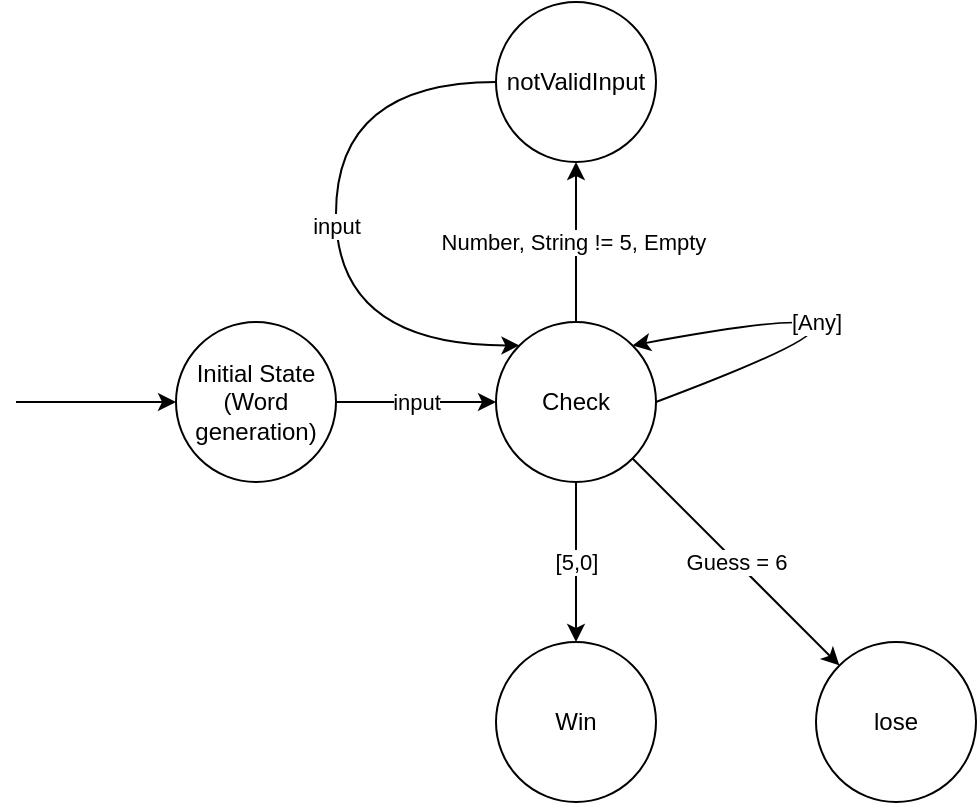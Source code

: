 <mxfile version="22.1.18" type="device">
  <diagram name="Page-1" id="qvDX5b71qm2DPa5u2FyU">
    <mxGraphModel dx="874" dy="583" grid="1" gridSize="10" guides="1" tooltips="1" connect="1" arrows="1" fold="1" page="1" pageScale="1" pageWidth="827" pageHeight="1169" math="0" shadow="0">
      <root>
        <mxCell id="0" />
        <mxCell id="1" parent="0" />
        <mxCell id="TXUJ-k7nRcwbZpUp4kUs-1" value="Initial State (Word generation)" style="ellipse;whiteSpace=wrap;html=1;aspect=fixed;" vertex="1" parent="1">
          <mxGeometry x="680" y="240" width="80" height="80" as="geometry" />
        </mxCell>
        <mxCell id="TXUJ-k7nRcwbZpUp4kUs-2" value="" style="endArrow=classic;html=1;rounded=0;entryX=0;entryY=0.5;entryDx=0;entryDy=0;" edge="1" parent="1" target="TXUJ-k7nRcwbZpUp4kUs-1">
          <mxGeometry width="50" height="50" relative="1" as="geometry">
            <mxPoint x="600" y="280" as="sourcePoint" />
            <mxPoint x="590" y="420" as="targetPoint" />
          </mxGeometry>
        </mxCell>
        <mxCell id="TXUJ-k7nRcwbZpUp4kUs-3" value="input" style="endArrow=classic;html=1;rounded=0;entryX=0;entryY=0.5;entryDx=0;entryDy=0;exitX=1;exitY=0.5;exitDx=0;exitDy=0;" edge="1" parent="1" source="TXUJ-k7nRcwbZpUp4kUs-1" target="TXUJ-k7nRcwbZpUp4kUs-4">
          <mxGeometry width="50" height="50" relative="1" as="geometry">
            <mxPoint x="810" y="439.5" as="sourcePoint" />
            <mxPoint x="910" y="439.5" as="targetPoint" />
          </mxGeometry>
        </mxCell>
        <mxCell id="TXUJ-k7nRcwbZpUp4kUs-4" value="Check" style="ellipse;whiteSpace=wrap;html=1;aspect=fixed;" vertex="1" parent="1">
          <mxGeometry x="840" y="240" width="80" height="80" as="geometry" />
        </mxCell>
        <mxCell id="TXUJ-k7nRcwbZpUp4kUs-5" value="[5,0]" style="endArrow=classic;html=1;rounded=0;exitX=0.5;exitY=1;exitDx=0;exitDy=0;entryX=0.5;entryY=0;entryDx=0;entryDy=0;" edge="1" parent="1" source="TXUJ-k7nRcwbZpUp4kUs-4" target="TXUJ-k7nRcwbZpUp4kUs-6">
          <mxGeometry width="50" height="50" relative="1" as="geometry">
            <mxPoint x="870" y="590" as="sourcePoint" />
            <mxPoint x="880" y="380" as="targetPoint" />
          </mxGeometry>
        </mxCell>
        <mxCell id="TXUJ-k7nRcwbZpUp4kUs-6" value="Win" style="ellipse;whiteSpace=wrap;html=1;aspect=fixed;" vertex="1" parent="1">
          <mxGeometry x="840" y="400" width="80" height="80" as="geometry" />
        </mxCell>
        <mxCell id="TXUJ-k7nRcwbZpUp4kUs-7" value="[Any]" style="endArrow=classic;html=1;rounded=0;entryX=1;entryY=0;entryDx=0;entryDy=0;exitX=1;exitY=0.5;exitDx=0;exitDy=0;edgeStyle=orthogonalEdgeStyle;curved=1;" edge="1" parent="1" target="TXUJ-k7nRcwbZpUp4kUs-4" source="TXUJ-k7nRcwbZpUp4kUs-4">
          <mxGeometry x="0.466" y="5" width="50" height="50" relative="1" as="geometry">
            <mxPoint x="1170" y="350" as="sourcePoint" />
            <mxPoint x="1060" y="140" as="targetPoint" />
            <Array as="points">
              <mxPoint x="1080" y="220" />
            </Array>
            <mxPoint as="offset" />
          </mxGeometry>
        </mxCell>
        <mxCell id="TXUJ-k7nRcwbZpUp4kUs-9" value="lose" style="ellipse;whiteSpace=wrap;html=1;aspect=fixed;" vertex="1" parent="1">
          <mxGeometry x="1000" y="400" width="80" height="80" as="geometry" />
        </mxCell>
        <mxCell id="TXUJ-k7nRcwbZpUp4kUs-10" value="Guess = 6" style="endArrow=classic;html=1;rounded=0;exitX=1;exitY=1;exitDx=0;exitDy=0;entryX=0;entryY=0;entryDx=0;entryDy=0;" edge="1" parent="1" source="TXUJ-k7nRcwbZpUp4kUs-4" target="TXUJ-k7nRcwbZpUp4kUs-9">
          <mxGeometry width="50" height="50" relative="1" as="geometry">
            <mxPoint x="1000" y="520" as="sourcePoint" />
            <mxPoint x="1070" y="478" as="targetPoint" />
            <Array as="points" />
          </mxGeometry>
        </mxCell>
        <mxCell id="TXUJ-k7nRcwbZpUp4kUs-12" value="Number, String != 5, Empty&amp;nbsp;" style="endArrow=classic;html=1;rounded=0;exitX=0.5;exitY=0;exitDx=0;exitDy=0;entryX=0.5;entryY=1;entryDx=0;entryDy=0;" edge="1" parent="1" source="TXUJ-k7nRcwbZpUp4kUs-4" target="TXUJ-k7nRcwbZpUp4kUs-14">
          <mxGeometry width="50" height="50" relative="1" as="geometry">
            <mxPoint x="979.996" y="282.496" as="sourcePoint" />
            <mxPoint x="1016.125" y="190.003" as="targetPoint" />
            <Array as="points" />
          </mxGeometry>
        </mxCell>
        <mxCell id="TXUJ-k7nRcwbZpUp4kUs-14" value="notValidInput" style="ellipse;whiteSpace=wrap;html=1;aspect=fixed;" vertex="1" parent="1">
          <mxGeometry x="840" y="80" width="80" height="80" as="geometry" />
        </mxCell>
        <mxCell id="TXUJ-k7nRcwbZpUp4kUs-15" value="input" style="endArrow=classic;html=1;rounded=0;exitX=0;exitY=0.5;exitDx=0;exitDy=0;entryX=0;entryY=0;entryDx=0;entryDy=0;edgeStyle=orthogonalEdgeStyle;curved=1;" edge="1" parent="1" source="TXUJ-k7nRcwbZpUp4kUs-14" target="TXUJ-k7nRcwbZpUp4kUs-4">
          <mxGeometry width="50" height="50" relative="1" as="geometry">
            <mxPoint x="560" y="-56" as="sourcePoint" />
            <mxPoint x="691.716" y="125.716" as="targetPoint" />
            <Array as="points">
              <mxPoint x="760" y="120" />
              <mxPoint x="760" y="252" />
            </Array>
          </mxGeometry>
        </mxCell>
      </root>
    </mxGraphModel>
  </diagram>
</mxfile>

